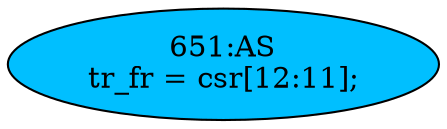 strict digraph "" {
	node [label="\N"];
	"651:AS"	 [ast="<pyverilog.vparser.ast.Assign object at 0x7fae5e2259d0>",
		def_var="['tr_fr']",
		fillcolor=deepskyblue,
		label="651:AS
tr_fr = csr[12:11];",
		statements="[]",
		style=filled,
		typ=Assign,
		use_var="['csr']"];
}
